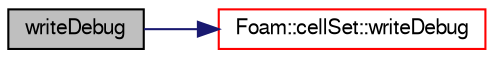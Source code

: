 digraph "writeDebug"
{
  bgcolor="transparent";
  edge [fontname="FreeSans",fontsize="10",labelfontname="FreeSans",labelfontsize="10"];
  node [fontname="FreeSans",fontsize="10",shape=record];
  rankdir="LR";
  Node2924 [label="writeDebug",height=0.2,width=0.4,color="black", fillcolor="grey75", style="filled", fontcolor="black"];
  Node2924 -> Node2925 [color="midnightblue",fontsize="10",style="solid",fontname="FreeSans"];
  Node2925 [label="Foam::cellSet::writeDebug",height=0.2,width=0.4,color="red",URL="$a25438.html#ac2ad209fd237c922034b7caa5bda5048",tooltip="Write maxLen items with label and coordinates. "];
}
